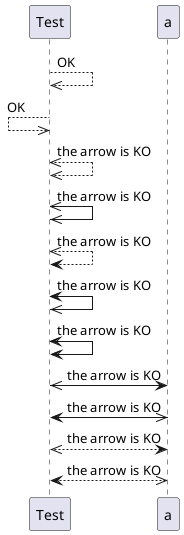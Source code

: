 {
  "sha1": "o10bxrcyal53y3bikzyzeyei5epw8z1",
  "insertion": {
    "when": "2024-07-14T20:58:05.991Z",
    "user": "jimnelson372"
  }
}
@startuml
Test -->> Test: OK
Test <<-- Test: OK
Test <<-->> Test: the arrow is KO
Test <<->> Test: the arrow is KO
Test <<--> Test: the arrow is KO
Test <->> Test: the arrow is KO
Test <-> Test: the arrow is KO
Test <<-> a: the arrow is KO
Test <->> a: the arrow is KO
Test <<--> a: the arrow is KO
Test <-->> a: the arrow is KO
@enduml
